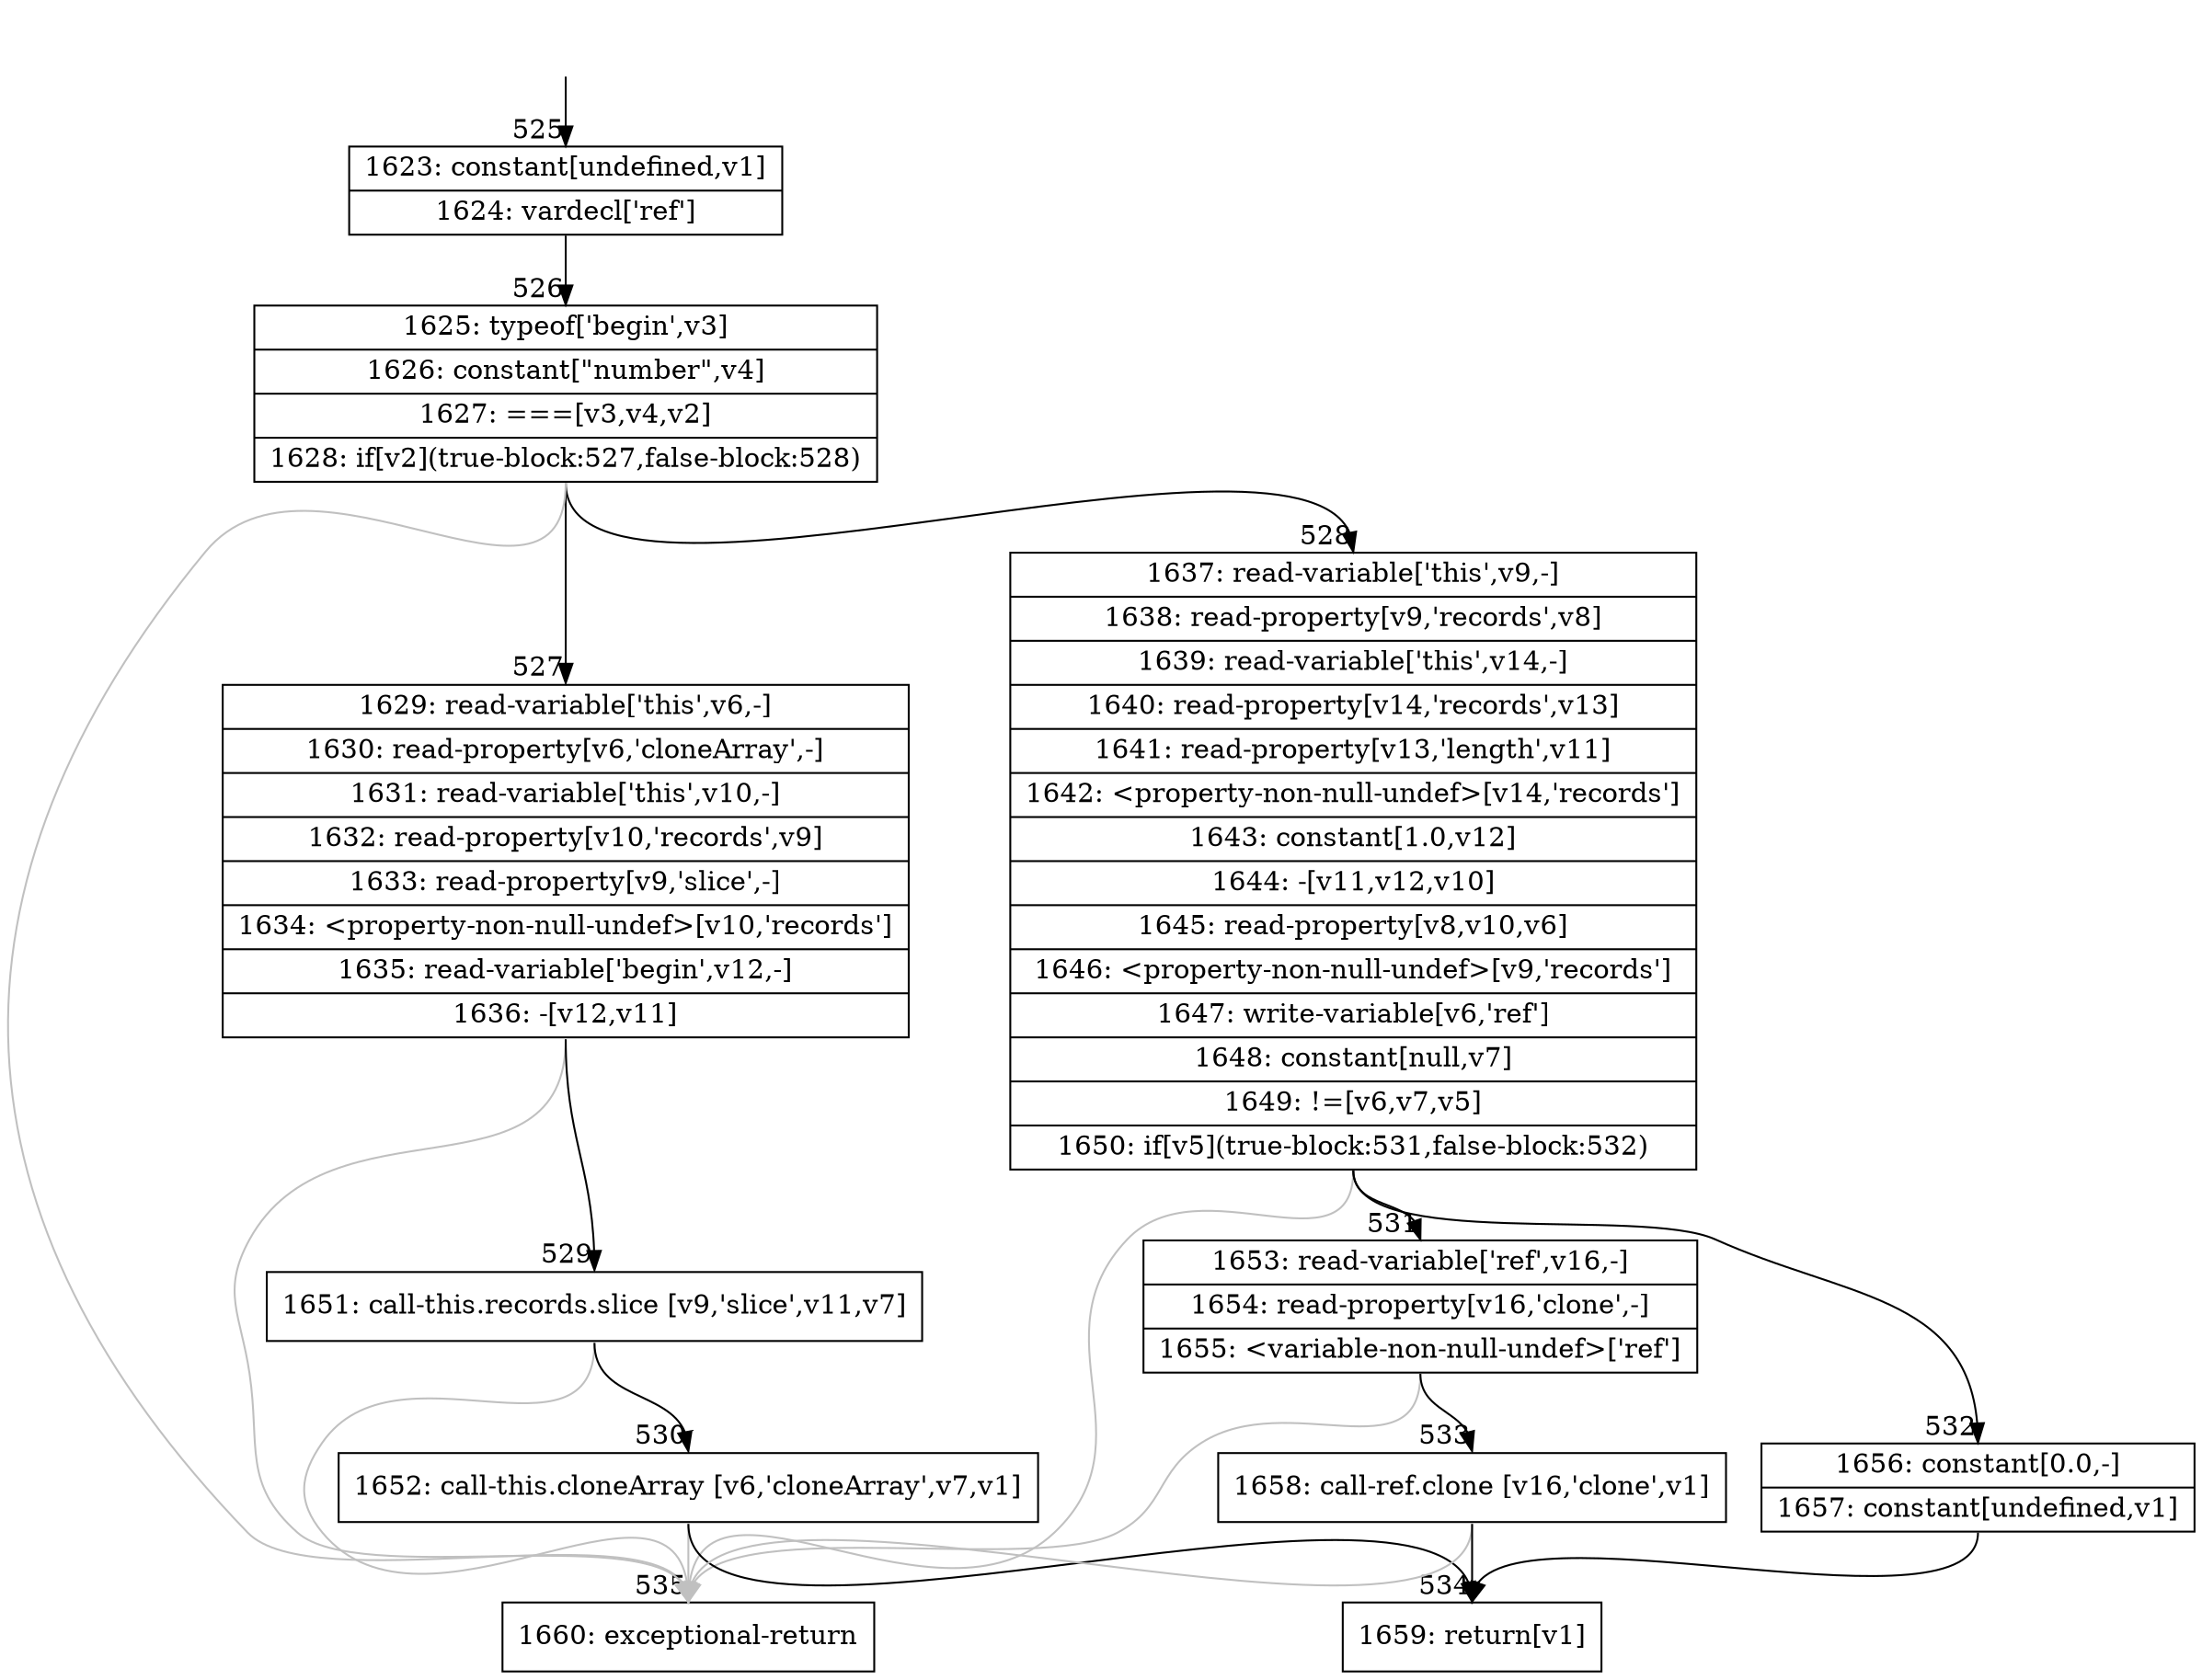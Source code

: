 digraph {
rankdir="TD"
BB_entry45[shape=none,label=""];
BB_entry45 -> BB525 [tailport=s, headport=n, headlabel="    525"]
BB525 [shape=record label="{1623: constant[undefined,v1]|1624: vardecl['ref']}" ] 
BB525 -> BB526 [tailport=s, headport=n, headlabel="      526"]
BB526 [shape=record label="{1625: typeof['begin',v3]|1626: constant[\"number\",v4]|1627: ===[v3,v4,v2]|1628: if[v2](true-block:527,false-block:528)}" ] 
BB526 -> BB527 [tailport=s, headport=n, headlabel="      527"]
BB526 -> BB528 [tailport=s, headport=n, headlabel="      528"]
BB526 -> BB535 [tailport=s, headport=n, color=gray, headlabel="      535"]
BB527 [shape=record label="{1629: read-variable['this',v6,-]|1630: read-property[v6,'cloneArray',-]|1631: read-variable['this',v10,-]|1632: read-property[v10,'records',v9]|1633: read-property[v9,'slice',-]|1634: \<property-non-null-undef\>[v10,'records']|1635: read-variable['begin',v12,-]|1636: -[v12,v11]}" ] 
BB527 -> BB529 [tailport=s, headport=n, headlabel="      529"]
BB527 -> BB535 [tailport=s, headport=n, color=gray]
BB528 [shape=record label="{1637: read-variable['this',v9,-]|1638: read-property[v9,'records',v8]|1639: read-variable['this',v14,-]|1640: read-property[v14,'records',v13]|1641: read-property[v13,'length',v11]|1642: \<property-non-null-undef\>[v14,'records']|1643: constant[1.0,v12]|1644: -[v11,v12,v10]|1645: read-property[v8,v10,v6]|1646: \<property-non-null-undef\>[v9,'records']|1647: write-variable[v6,'ref']|1648: constant[null,v7]|1649: !=[v6,v7,v5]|1650: if[v5](true-block:531,false-block:532)}" ] 
BB528 -> BB531 [tailport=s, headport=n, headlabel="      531"]
BB528 -> BB532 [tailport=s, headport=n, headlabel="      532"]
BB528 -> BB535 [tailport=s, headport=n, color=gray]
BB529 [shape=record label="{1651: call-this.records.slice [v9,'slice',v11,v7]}" ] 
BB529 -> BB530 [tailport=s, headport=n, headlabel="      530"]
BB529 -> BB535 [tailport=s, headport=n, color=gray]
BB530 [shape=record label="{1652: call-this.cloneArray [v6,'cloneArray',v7,v1]}" ] 
BB530 -> BB534 [tailport=s, headport=n, headlabel="      534"]
BB530 -> BB535 [tailport=s, headport=n, color=gray]
BB531 [shape=record label="{1653: read-variable['ref',v16,-]|1654: read-property[v16,'clone',-]|1655: \<variable-non-null-undef\>['ref']}" ] 
BB531 -> BB533 [tailport=s, headport=n, headlabel="      533"]
BB531 -> BB535 [tailport=s, headport=n, color=gray]
BB532 [shape=record label="{1656: constant[0.0,-]|1657: constant[undefined,v1]}" ] 
BB532 -> BB534 [tailport=s, headport=n]
BB533 [shape=record label="{1658: call-ref.clone [v16,'clone',v1]}" ] 
BB533 -> BB534 [tailport=s, headport=n]
BB533 -> BB535 [tailport=s, headport=n, color=gray]
BB534 [shape=record label="{1659: return[v1]}" ] 
BB535 [shape=record label="{1660: exceptional-return}" ] 
//#$~ 443
}
